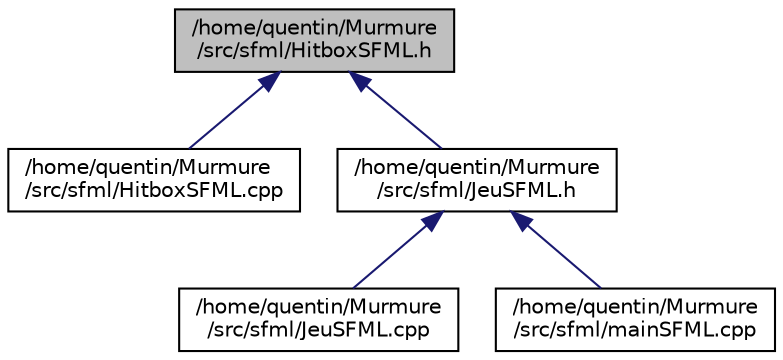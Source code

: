 digraph "/home/quentin/Murmure/src/sfml/HitboxSFML.h"
{
  edge [fontname="Helvetica",fontsize="10",labelfontname="Helvetica",labelfontsize="10"];
  node [fontname="Helvetica",fontsize="10",shape=record];
  Node1 [label="/home/quentin/Murmure\l/src/sfml/HitboxSFML.h",height=0.2,width=0.4,color="black", fillcolor="grey75", style="filled", fontcolor="black"];
  Node1 -> Node2 [dir="back",color="midnightblue",fontsize="10",style="solid"];
  Node2 [label="/home/quentin/Murmure\l/src/sfml/HitboxSFML.cpp",height=0.2,width=0.4,color="black", fillcolor="white", style="filled",URL="$HitboxSFML_8cpp.html"];
  Node1 -> Node3 [dir="back",color="midnightblue",fontsize="10",style="solid"];
  Node3 [label="/home/quentin/Murmure\l/src/sfml/JeuSFML.h",height=0.2,width=0.4,color="black", fillcolor="white", style="filled",URL="$JeuSFML_8h.html",tooltip="Header du module de boucle de jeu SFML. "];
  Node3 -> Node4 [dir="back",color="midnightblue",fontsize="10",style="solid"];
  Node4 [label="/home/quentin/Murmure\l/src/sfml/JeuSFML.cpp",height=0.2,width=0.4,color="black", fillcolor="white", style="filled",URL="$JeuSFML_8cpp.html"];
  Node3 -> Node5 [dir="back",color="midnightblue",fontsize="10",style="solid"];
  Node5 [label="/home/quentin/Murmure\l/src/sfml/mainSFML.cpp",height=0.2,width=0.4,color="black", fillcolor="white", style="filled",URL="$mainSFML_8cpp.html"];
}
